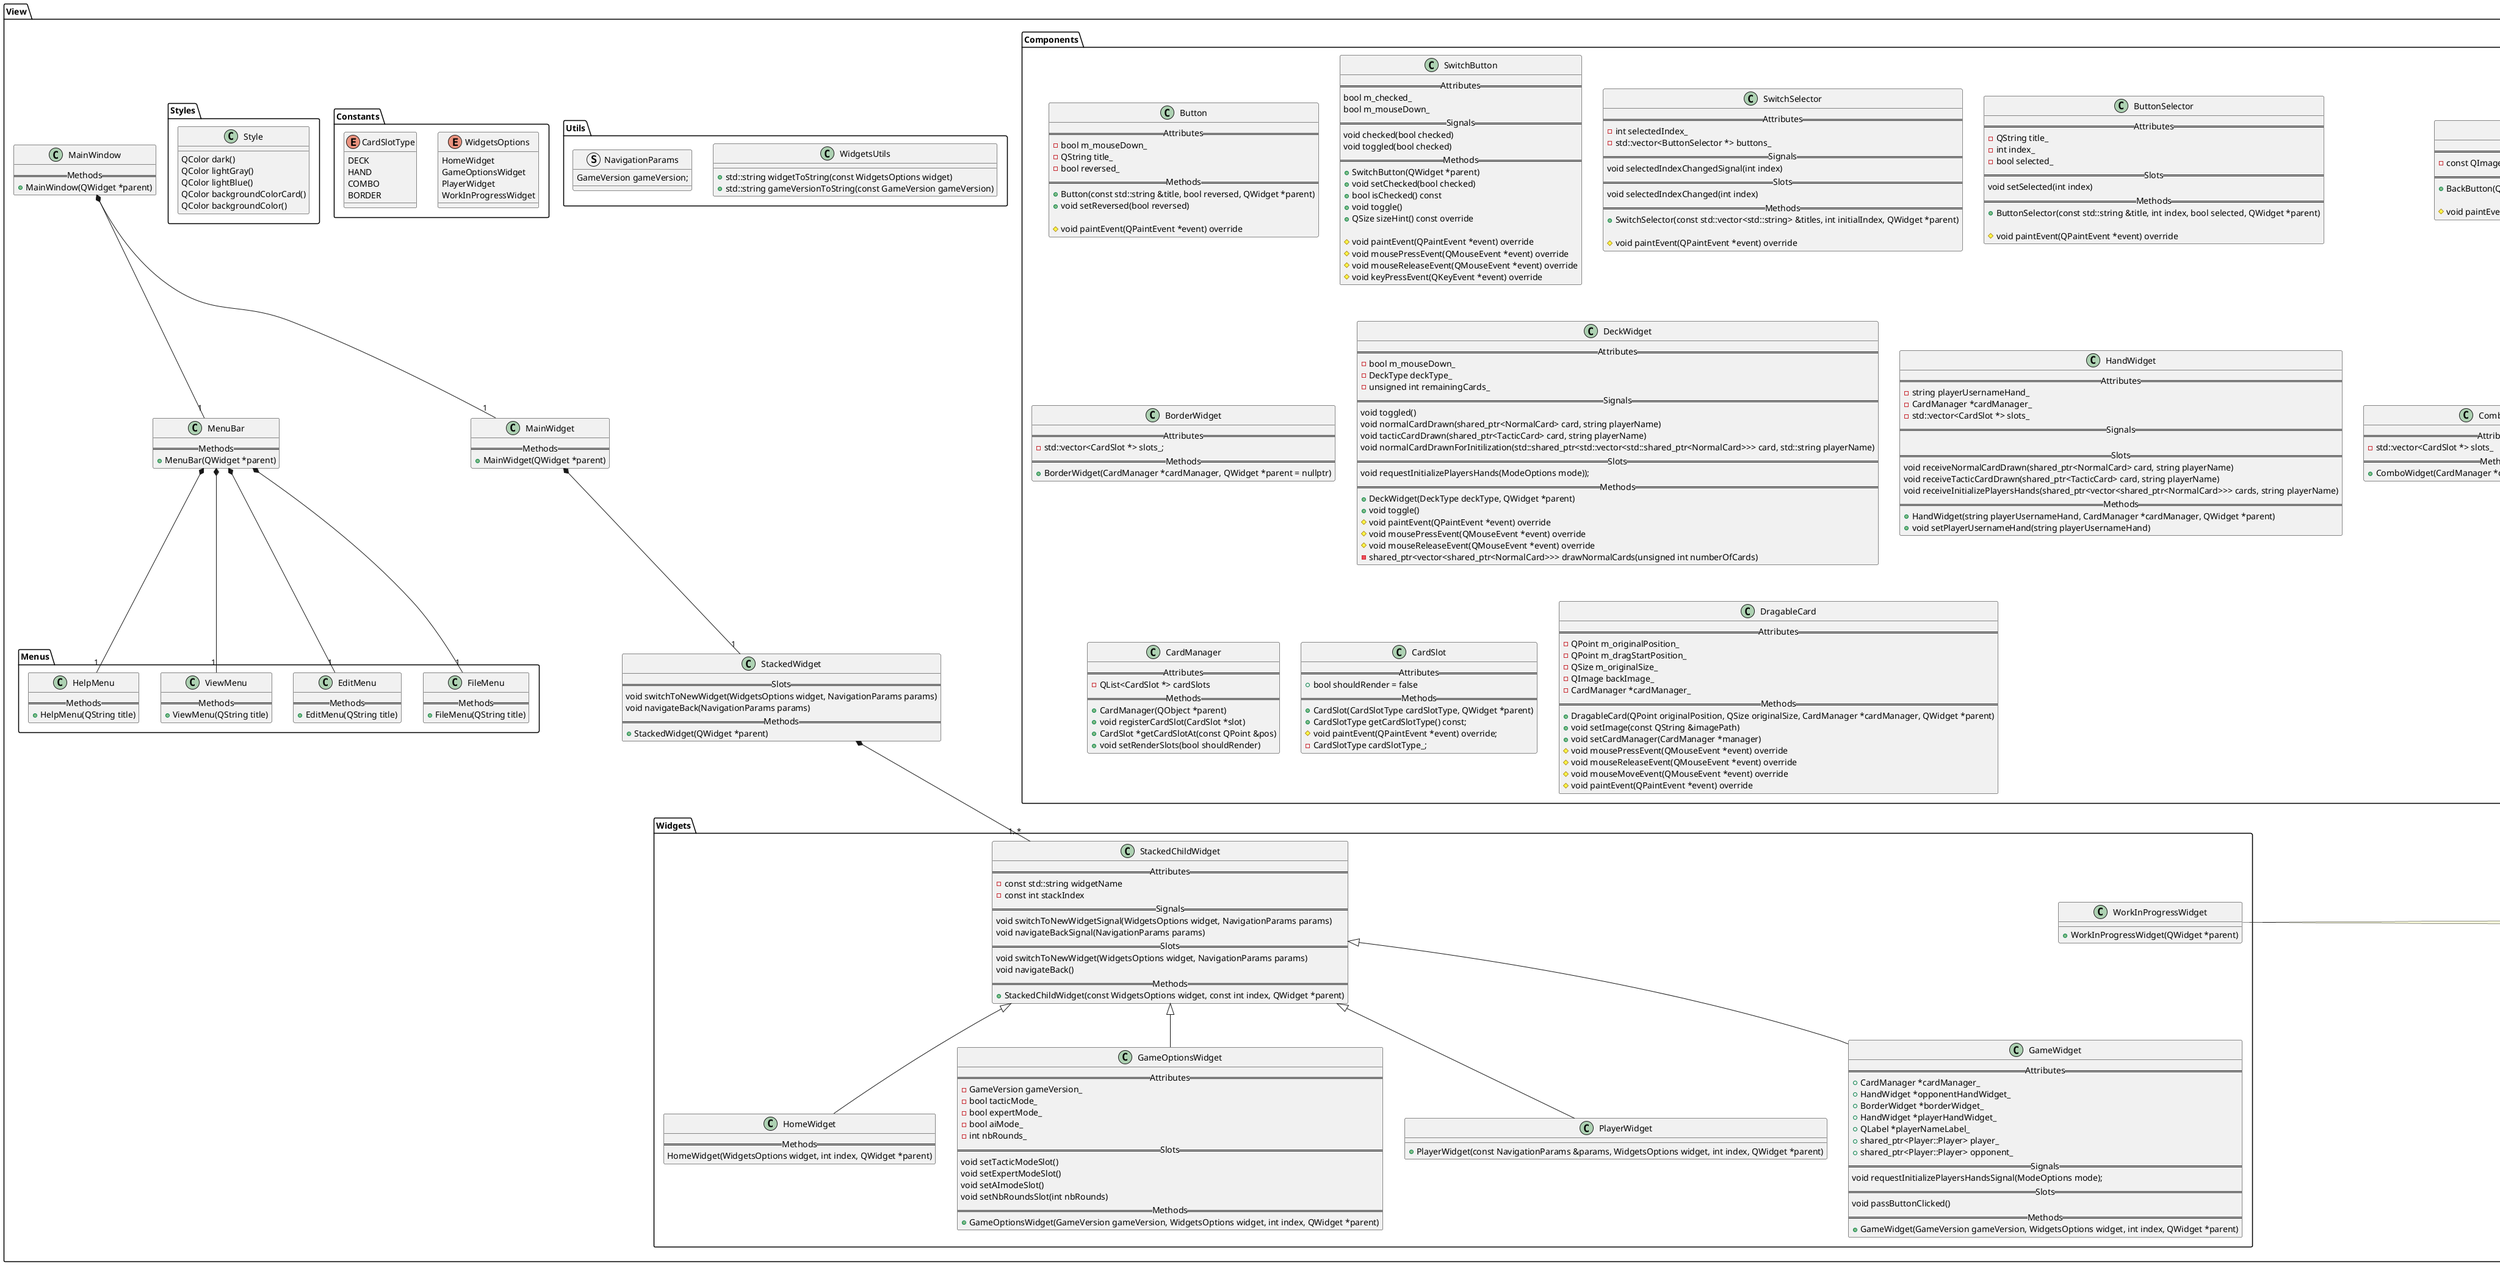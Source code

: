 @startuml Frontend Class Diagram

namespace View {
  class MainWindow {
    == Methods ==
    + MainWindow(QWidget *parent)
  }

  class MenuBar {
    == Methods ==
    + MenuBar(QWidget *parent)
  }

  namespace Menus {
    class FileMenu {
      == Methods ==
      + FileMenu(QString title)
    }

    class EditMenu {
      == Methods ==
      + EditMenu(QString title)
    }

    class ViewMenu {
      == Methods ==
      + ViewMenu(QString title)
    }

    class HelpMenu {
      == Methods ==
      + HelpMenu(QString title)
    }
  }

  class MainWidget {
    == Methods ==
    + MainWidget(QWidget *parent)
  }

  class StackedWidget {
    == Slots ==
    void switchToNewWidget(WidgetsOptions widget, NavigationParams params)
    void navigateBack(NavigationParams params)
    == Methods ==
    + StackedWidget(QWidget *parent)
  }

  namespace Widgets {
    class StackedChildWidget {
      == Attributes ==
      - const std::string widgetName
      - const int stackIndex
      == Signals ==
      void switchToNewWidgetSignal(WidgetsOptions widget, NavigationParams params)
      void navigateBackSignal(NavigationParams params)
      == Slots ==
      void switchToNewWidget(WidgetsOptions widget, NavigationParams params)
      void navigateBack()
      == Methods ==
      + StackedChildWidget(const WidgetsOptions widget, const int index, QWidget *parent)
    }

    class HomeWidget {
      == Methods ==
      HomeWidget(WidgetsOptions widget, int index, QWidget *parent)
    }

    class GameOptionsWidget {
      == Attributes ==
      - GameVersion gameVersion_
      - bool tacticMode_
      - bool expertMode_
      - bool aiMode_
      - int nbRounds_
      == Slots ==
      void setTacticModeSlot()
      void setExpertModeSlot()
      void setAImodeSlot()
      void setNbRoundsSlot(int nbRounds)
      == Methods ==
      + GameOptionsWidget(GameVersion gameVersion, WidgetsOptions widget, int index, QWidget *parent)
    }

    class PlayerWidget {
      + PlayerWidget(const NavigationParams &params, WidgetsOptions widget, int index, QWidget *parent)
    }

    class GameWidget {
      == Attributes ==
      + CardManager *cardManager_
      + HandWidget *opponentHandWidget_
      + BorderWidget *borderWidget_
      + HandWidget *playerHandWidget_
      + QLabel *playerNameLabel_
      + shared_ptr<Player::Player> player_
      + shared_ptr<Player::Player> opponent_
      == Signals ==
      void requestInitializePlayersHandsSignal(ModeOptions mode);
      == Slots ==
      void passButtonClicked()
      == Methods ==
      + GameWidget(GameVersion gameVersion, WidgetsOptions widget, int index, QWidget *parent)
    }

    class WorkInProgressWidget {
      + WorkInProgressWidget(QWidget *parent)
    }
  }

  namespace Components {
    class BackButton {
      == Attributes ==
      - const QImage backImage_
      == Methods ==
      + BackButton(QWidget *parent)

      # void paintEvent(QPaintEvent *event) override
    }

    class Button {
      == Attributes ==
      - bool m_mouseDown_
      - QString title_
      - bool reversed_
      == Methods ==
      +Button(const std::string &title, bool reversed, QWidget *parent)
      + void setReversed(bool reversed)

      # void paintEvent(QPaintEvent *event) override
    }

    class SwitchButton {
      == Attributes ==
      bool m_checked_
      bool m_mouseDown_
      == Signals ==
      void checked(bool checked)
      void toggled(bool checked)
      == Methods ==
      + SwitchButton(QWidget *parent)
      + void setChecked(bool checked)
      + bool isChecked() const
      + void toggle()
      + QSize sizeHint() const override

      # void paintEvent(QPaintEvent *event) override
      # void mousePressEvent(QMouseEvent *event) override
      # void mouseReleaseEvent(QMouseEvent *event) override
      # void keyPressEvent(QKeyEvent *event) override
    }

    class SwitchSelector {
      == Attributes ==
      - int selectedIndex_
      - std::vector<ButtonSelector *> buttons_
      == Signals ==
      void selectedIndexChangedSignal(int index)
      == Slots ==
      void selectedIndexChanged(int index)
      == Methods ==
      + SwitchSelector(const std::vector<std::string> &titles, int initialIndex, QWidget *parent)

      # void paintEvent(QPaintEvent *event) override
    }

    class ButtonSelector {
      == Attributes ==
      - QString title_
      - int index_
      - bool selected_
      == Slots ==
      void setSelected(int index)
      == Methods ==
      + ButtonSelector(const std::string &title, int index, bool selected, QWidget *parent)

      # void paintEvent(QPaintEvent *event) override
    }

    class BorderWidget {
      == Attributes ==
      - std::vector<CardSlot *> slots_;
      == Methods ==
      + BorderWidget(CardManager *cardManager, QWidget *parent = nullptr)
    }

    class DeckWidget {
      == Attributes ==
      - bool m_mouseDown_
      - DeckType deckType_
      - unsigned int remainingCards_
      == Signals ==
      void toggled()
      void normalCardDrawn(shared_ptr<NormalCard> card, string playerName)
      void tacticCardDrawn(shared_ptr<TacticCard> card, string playerName)
      void normalCardDrawnForInitilization(std::shared_ptr<std::vector<std::shared_ptr<NormalCard>>> card, std::string playerName)
      == Slots ==
      void requestInitializePlayersHands(ModeOptions mode));
      == Methods ==
      + DeckWidget(DeckType deckType, QWidget *parent)
      + void toggle()
      # void paintEvent(QPaintEvent *event) override
      # void mousePressEvent(QMouseEvent *event) override
      # void mouseReleaseEvent(QMouseEvent *event) override
      - shared_ptr<vector<shared_ptr<NormalCard>>> drawNormalCards(unsigned int numberOfCards)
    }

    class HandWidget {
      == Attributes ==
      - string playerUsernameHand_
      - CardManager *cardManager_
      - std::vector<CardSlot *> slots_
      == Signals ==

      == Slots ==
      void receiveNormalCardDrawn(shared_ptr<NormalCard> card, string playerName)
      void receiveTacticCardDrawn(shared_ptr<TacticCard> card, string playerName)
      void receiveInitializePlayersHands(shared_ptr<vector<shared_ptr<NormalCard>>> cards, string playerName)
      == Methods ==
      + HandWidget(string playerUsernameHand, CardManager *cardManager, QWidget *parent)
      + void setPlayerUsernameHand(string playerUsernameHand)
    }

    class ComboWidget {
      == Attributes ==
      - std::vector<CardSlot *> slots_
      == Methods ==
      + ComboWidget(CardManager *cardManager, QWidget *parent)
    }

    class CardManager {
      == Attributes ==
      - QList<CardSlot *> cardSlots
      == Methods ==
      + CardManager(QObject *parent)
      + void registerCardSlot(CardSlot *slot)
      + CardSlot *getCardSlotAt(const QPoint &pos)
      + void setRenderSlots(bool shouldRender)
    }

    class CardSlot {
      == Attributes ==
      + bool shouldRender = false
      == Methods ==
      + CardSlot(CardSlotType cardSlotType, QWidget *parent)
      + CardSlotType getCardSlotType() const;
      # void paintEvent(QPaintEvent *event) override;
      - CardSlotType cardSlotType_;
    }

    class DragableCard {
      == Attributes ==
      - QPoint m_originalPosition_
      - QPoint m_dragStartPosition_
      - QSize m_originalSize_
      - QImage backImage_
      - CardManager *cardManager_
      == Methods ==
      + DragableCard(QPoint originalPosition, QSize originalSize, CardManager *cardManager, QWidget *parent)
      + void setImage(const QString &imagePath)
      + void setCardManager(CardManager *manager)
      # void mousePressEvent(QMouseEvent *event) override
      # void mouseReleaseEvent(QMouseEvent *event) override
      # void mouseMoveEvent(QMouseEvent *event) override
      # void paintEvent(QPaintEvent *event) override
    }
  }

  namespace Utils {
    class WidgetsUtils {
      + std::string widgetToString(const WidgetsOptions widget)
      + std::string gameVersionToString(const GameVersion gameVersion)
    }

    struct NavigationParams {
      GameVersion gameVersion;
    }
  }

  namespace Constants {
    enum WidgetsOptions {
      HomeWidget
      GameOptionsWidget
      PlayerWidget
      WorkInProgressWidget
    }

    enum CardSlotType {
      DECK
      HAND
      COMBO
      BORDER
    }
  }

  namespace Styles {
    class Style {
      QColor dark()
      QColor lightGray()
      QColor lightBlue()
      QColor backgroundColorCard()
      QColor backgroundColor()
    }
  }
}

View.MainWindow *-- "1" View.MenuBar
View.MenuBar *-- "1" View.Menus.FileMenu
View.MenuBar *-- "1" View.Menus.EditMenu
View.MenuBar *-- "1" View.Menus.ViewMenu
View.MenuBar *-- "1" View.Menus.HelpMenu

View.MainWindow *-- "1" View.MainWidget
View.MainWidget *-- "1" View.StackedWidget

View.StackedWidget *-- "1..*" View.Widgets.StackedChildWidget
View.Widgets.StackedChildWidget <|-- View.Widgets.HomeWidget
View.Widgets.StackedChildWidget <|-- View.Widgets.GameOptionsWidget
View.Widgets.StackedChildWidget <|-- View.Widgets.PlayerWidget
View.Widgets.StackedChildWidget <|-- View.Widgets.GameWidget

class View.Components.BackButton
note right: "The BackButton inherits from\nQPushButton and overrides the\npaintEvent method to draw\nthe back arrow image."

class View.Widgets.WorkInProgressWidget
note right: "This widget could not be added to the StackedWidget"

@enduml
